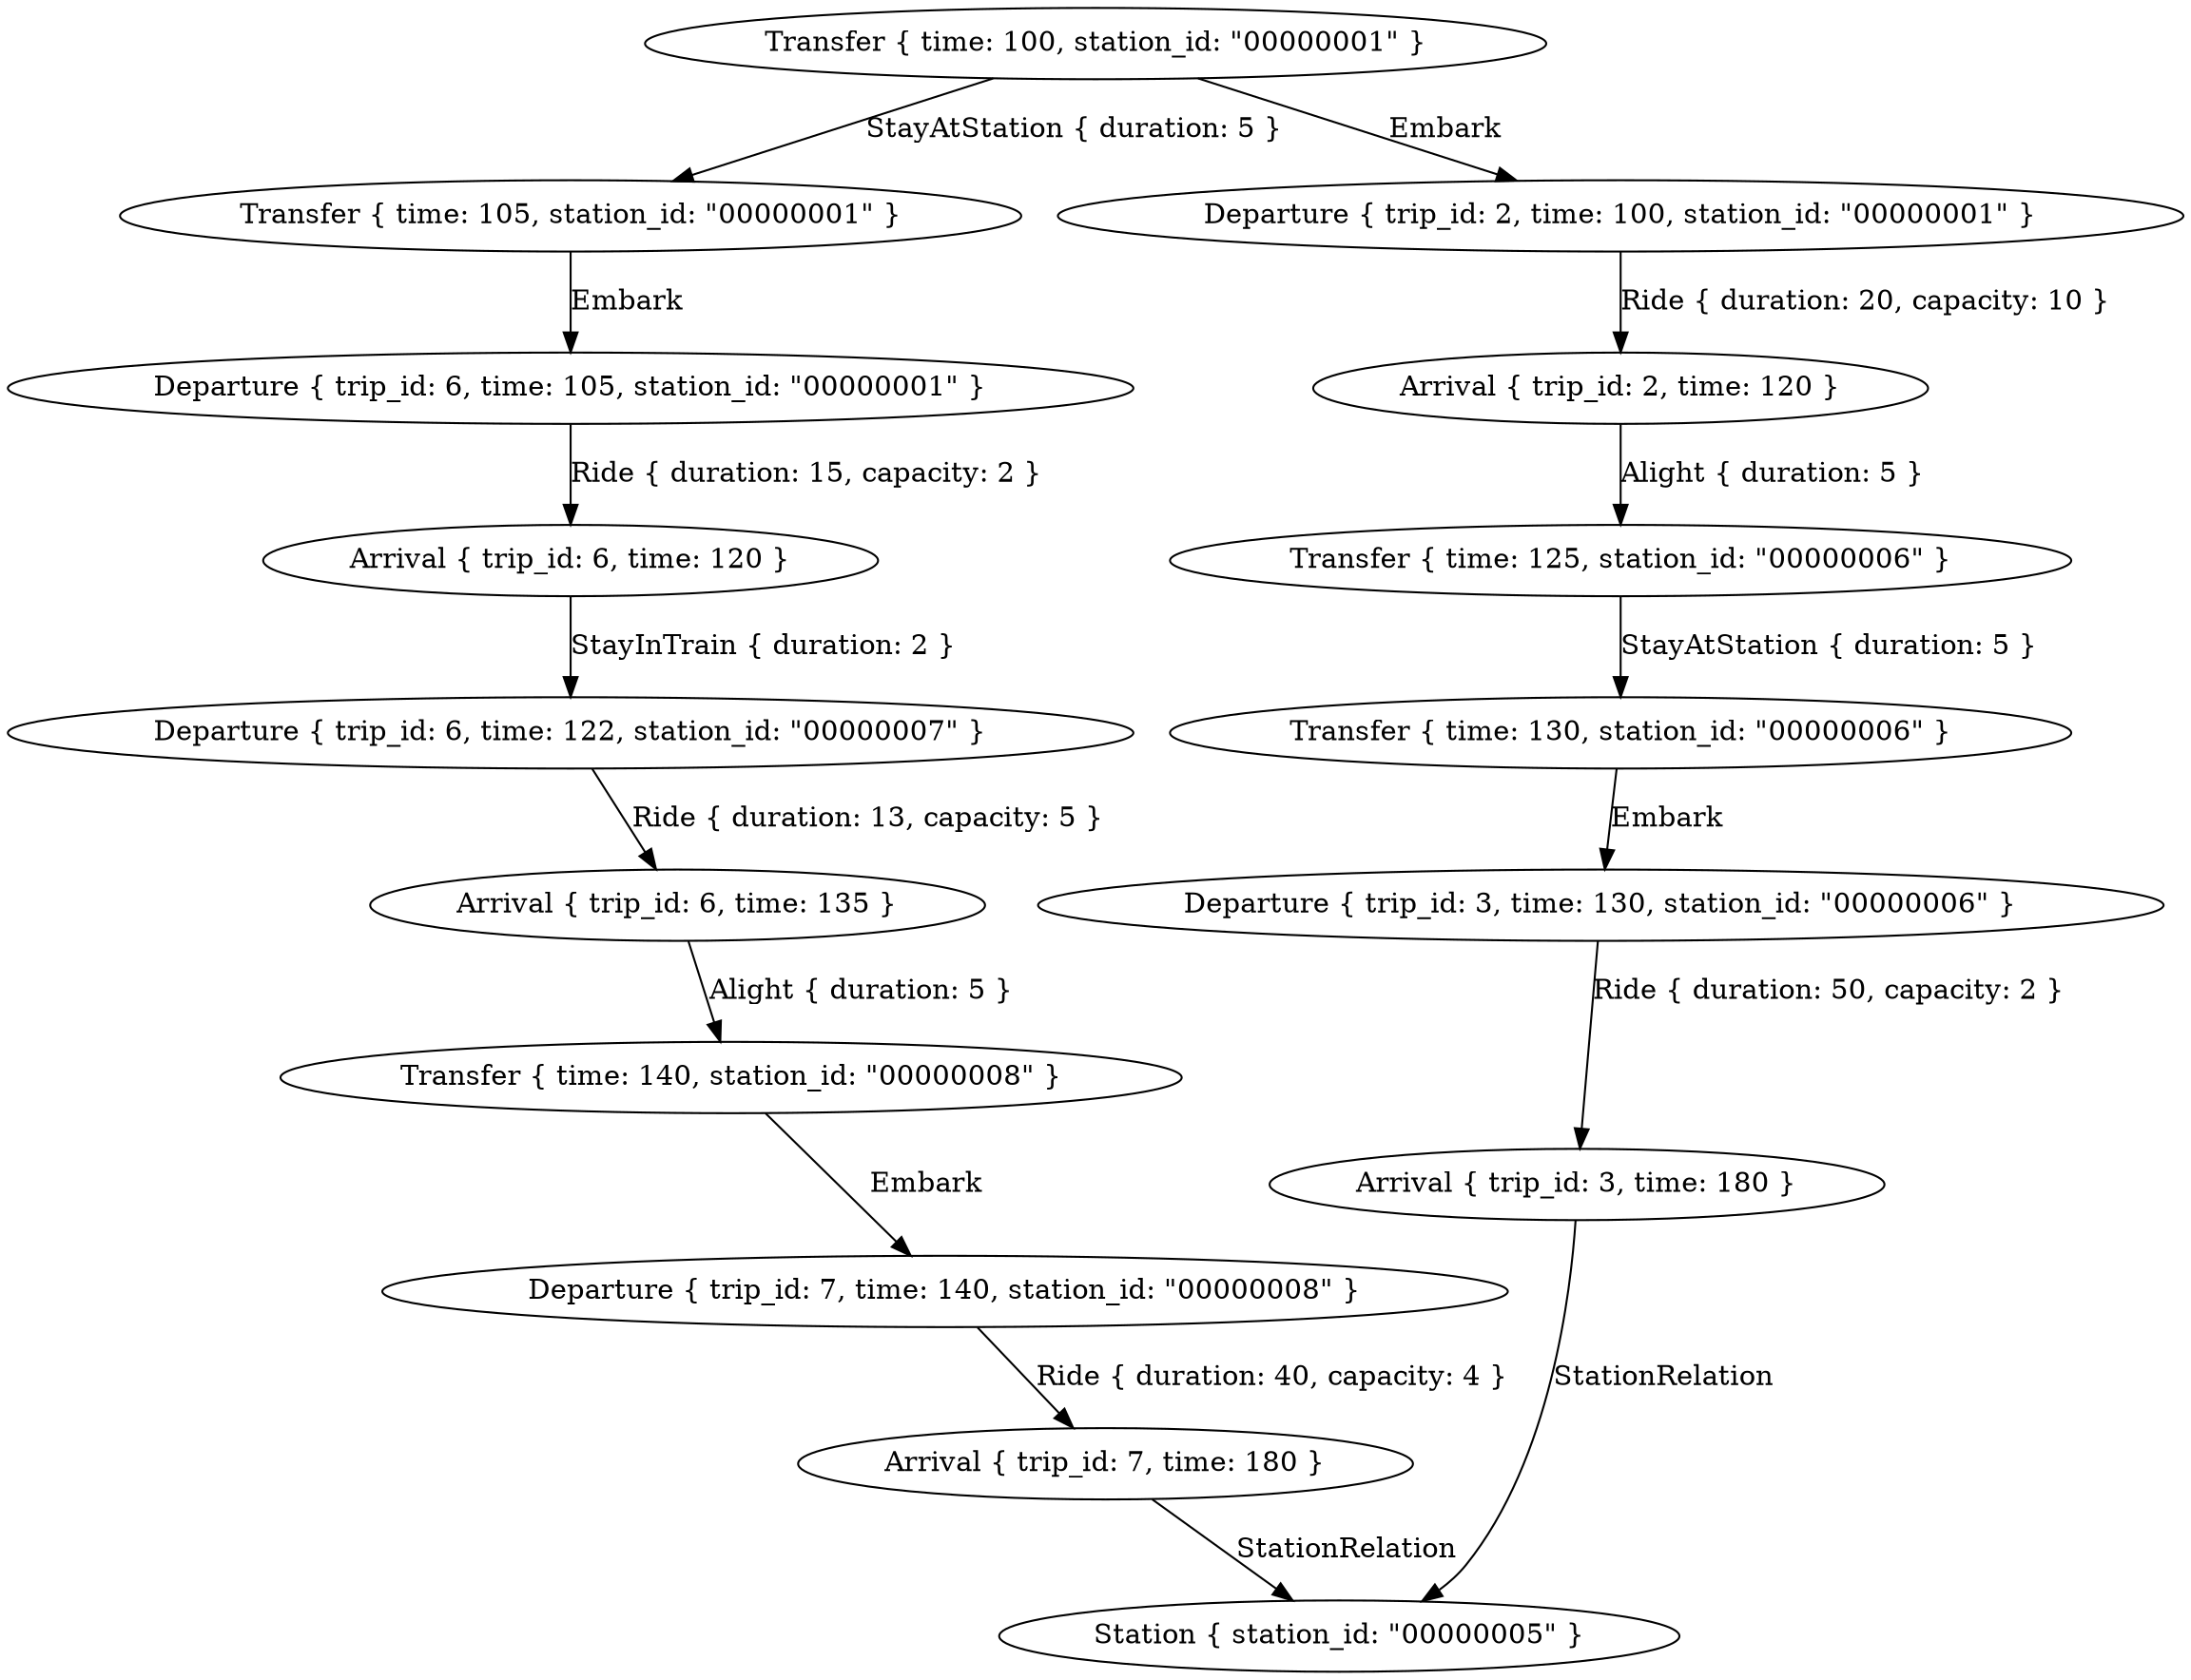 digraph {
    0 [ label = "Transfer { time: 100, station_id: \"00000001\" }" ]
    1 [ label = "Transfer { time: 105, station_id: \"00000001\" }" ]
    2 [ label = "Departure { trip_id: 6, time: 105, station_id: \"00000001\" }" ]
    3 [ label = "Arrival { trip_id: 6, time: 120 }" ]
    4 [ label = "Departure { trip_id: 6, time: 122, station_id: \"00000007\" }" ]
    5 [ label = "Arrival { trip_id: 6, time: 135 }" ]
    6 [ label = "Transfer { time: 140, station_id: \"00000008\" }" ]
    7 [ label = "Departure { trip_id: 7, time: 140, station_id: \"00000008\" }" ]
    8 [ label = "Arrival { trip_id: 7, time: 180 }" ]
    9 [ label = "Station { station_id: \"00000005\" }" ]
    10 [ label = "Departure { trip_id: 2, time: 100, station_id: \"00000001\" }" ]
    11 [ label = "Arrival { trip_id: 2, time: 120 }" ]
    12 [ label = "Transfer { time: 125, station_id: \"00000006\" }" ]
    13 [ label = "Transfer { time: 130, station_id: \"00000006\" }" ]
    14 [ label = "Departure { trip_id: 3, time: 130, station_id: \"00000006\" }" ]
    15 [ label = "Arrival { trip_id: 3, time: 180 }" ]
    0 -> 1 [ label = "StayAtStation { duration: 5 }" ]
    1 -> 2 [ label = "Embark" ]
    2 -> 3 [ label = "Ride { duration: 15, capacity: 2 }" ]
    3 -> 4 [ label = "StayInTrain { duration: 2 }" ]
    4 -> 5 [ label = "Ride { duration: 13, capacity: 5 }" ]
    5 -> 6 [ label = "Alight { duration: 5 }" ]
    6 -> 7 [ label = "Embark" ]
    7 -> 8 [ label = "Ride { duration: 40, capacity: 4 }" ]
    8 -> 9 [ label = "StationRelation" ]
    0 -> 10 [ label = "Embark" ]
    10 -> 11 [ label = "Ride { duration: 20, capacity: 10 }" ]
    11 -> 12 [ label = "Alight { duration: 5 }" ]
    12 -> 13 [ label = "StayAtStation { duration: 5 }" ]
    13 -> 14 [ label = "Embark" ]
    14 -> 15 [ label = "Ride { duration: 50, capacity: 2 }" ]
    15 -> 9 [ label = "StationRelation" ]
}

